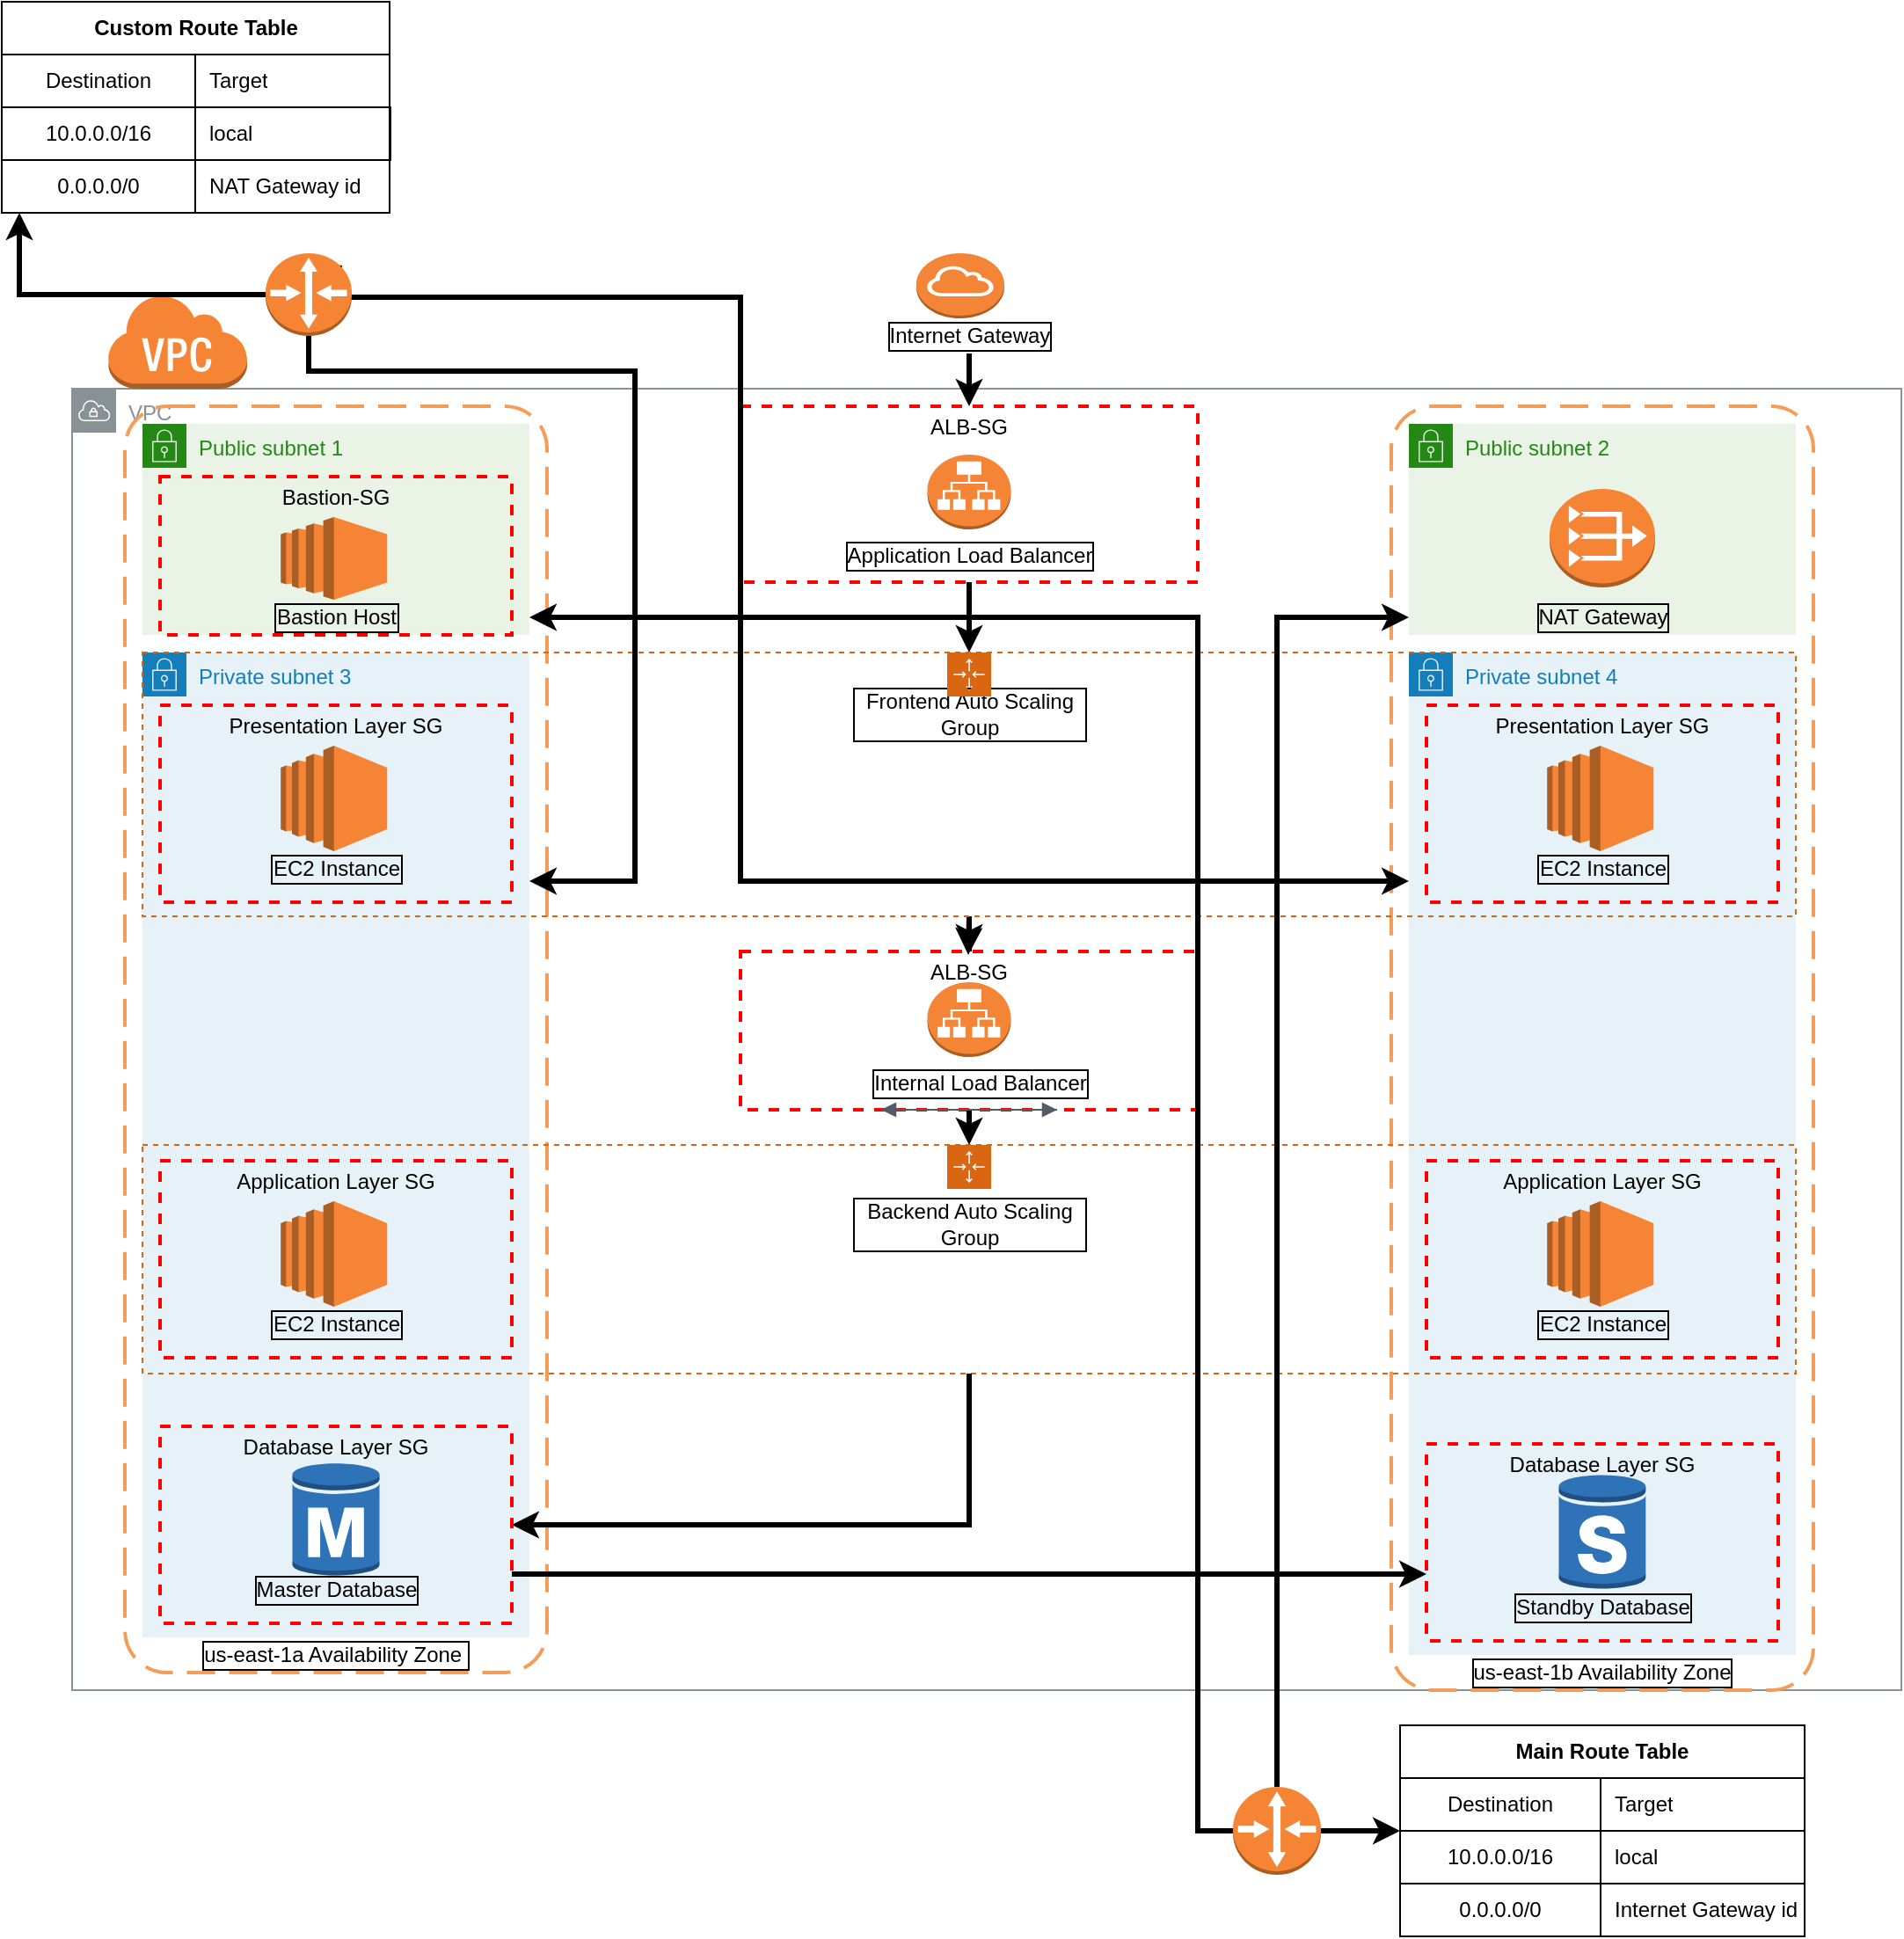 <mxfile version="14.6.13" type="github">
  <diagram id="Ht1M8jgEwFfnCIfOTk4-" name="Page-1">
    <mxGraphModel dx="1253" dy="2341" grid="1" gridSize="10" guides="1" tooltips="1" connect="1" arrows="1" fold="1" page="1" pageScale="1" pageWidth="1169" pageHeight="827" math="0" shadow="0">
      <root>
        <mxCell id="0" />
        <mxCell id="1" parent="0" />
        <mxCell id="LaItV2IOD6dqQ0uIoYsW-2" value="VPC" style="outlineConnect=0;gradientColor=none;html=1;whiteSpace=wrap;fontSize=12;fontStyle=0;shape=mxgraph.aws4.group;grIcon=mxgraph.aws4.group_vpc;strokeColor=#879196;fillColor=none;verticalAlign=top;align=left;spacingLeft=30;fontColor=#879196;dashed=0;" parent="1" vertex="1">
          <mxGeometry x="50" y="-750" width="1040" height="740" as="geometry" />
        </mxCell>
        <mxCell id="LaItV2IOD6dqQ0uIoYsW-1" value="" style="outlineConnect=0;dashed=0;verticalLabelPosition=bottom;verticalAlign=top;align=center;html=1;shape=mxgraph.aws3.virtual_private_cloud;fillColor=#F58534;gradientColor=none;" parent="1" vertex="1">
          <mxGeometry x="70" y="-804" width="79.5" height="54" as="geometry" />
        </mxCell>
        <mxCell id="LaItV2IOD6dqQ0uIoYsW-3" value="" style="outlineConnect=0;dashed=0;verticalLabelPosition=bottom;verticalAlign=top;align=center;html=1;shape=mxgraph.aws3.internet_gateway;fillColor=#F58536;gradientColor=none;" parent="1" vertex="1">
          <mxGeometry x="530" y="-827" width="50" height="37" as="geometry" />
        </mxCell>
        <mxCell id="LaItV2IOD6dqQ0uIoYsW-43" value="" style="edgeStyle=orthogonalEdgeStyle;rounded=0;orthogonalLoop=1;jettySize=auto;html=1;strokeWidth=3;entryX=0.5;entryY=0;entryDx=0;entryDy=0;" parent="1" source="LaItV2IOD6dqQ0uIoYsW-5" target="LaItV2IOD6dqQ0uIoYsW-22" edge="1">
          <mxGeometry relative="1" as="geometry">
            <mxPoint x="560" y="-750" as="targetPoint" />
          </mxGeometry>
        </mxCell>
        <mxCell id="LaItV2IOD6dqQ0uIoYsW-5" value="Internet Gateway&lt;br&gt;" style="text;html=1;align=center;verticalAlign=middle;whiteSpace=wrap;rounded=0;labelBorderColor=#000000;" parent="1" vertex="1">
          <mxGeometry x="492.5" y="-790" width="135" height="20" as="geometry" />
        </mxCell>
        <mxCell id="LaItV2IOD6dqQ0uIoYsW-6" value="" style="rounded=1;arcSize=10;dashed=1;strokeColor=#F59D56;fillColor=none;gradientColor=none;dashPattern=8 4;strokeWidth=2;" parent="1" vertex="1">
          <mxGeometry x="80" y="-740" width="240" height="720" as="geometry" />
        </mxCell>
        <mxCell id="LaItV2IOD6dqQ0uIoYsW-7" value="" style="rounded=1;arcSize=10;dashed=1;strokeColor=#F59D56;fillColor=none;gradientColor=none;dashPattern=8 4;strokeWidth=2;" parent="1" vertex="1">
          <mxGeometry x="800" y="-740" width="240" height="730" as="geometry" />
        </mxCell>
        <mxCell id="LaItV2IOD6dqQ0uIoYsW-8" value="us-east-1a Availability Zone&amp;nbsp;" style="text;html=1;align=center;verticalAlign=middle;whiteSpace=wrap;rounded=0;labelBorderColor=#000000;" parent="1" vertex="1">
          <mxGeometry x="121.25" y="-40" width="157.5" height="20" as="geometry" />
        </mxCell>
        <mxCell id="LaItV2IOD6dqQ0uIoYsW-9" value="us-east-1b Availability Zone" style="text;html=1;align=center;verticalAlign=middle;whiteSpace=wrap;rounded=0;labelBorderColor=#000000;" parent="1" vertex="1">
          <mxGeometry x="836.25" y="-30" width="167.5" height="20" as="geometry" />
        </mxCell>
        <mxCell id="LaItV2IOD6dqQ0uIoYsW-10" value="Public subnet 1" style="points=[[0,0],[0.25,0],[0.5,0],[0.75,0],[1,0],[1,0.25],[1,0.5],[1,0.75],[1,1],[0.75,1],[0.5,1],[0.25,1],[0,1],[0,0.75],[0,0.5],[0,0.25]];outlineConnect=0;gradientColor=none;html=1;whiteSpace=wrap;fontSize=12;fontStyle=0;shape=mxgraph.aws4.group;grIcon=mxgraph.aws4.group_security_group;grStroke=0;strokeColor=#248814;fillColor=#E9F3E6;verticalAlign=top;align=left;spacingLeft=30;fontColor=#248814;dashed=0;" parent="1" vertex="1">
          <mxGeometry x="90" y="-730" width="220" height="120" as="geometry" />
        </mxCell>
        <mxCell id="LaItV2IOD6dqQ0uIoYsW-11" value="Public subnet 2" style="points=[[0,0],[0.25,0],[0.5,0],[0.75,0],[1,0],[1,0.25],[1,0.5],[1,0.75],[1,1],[0.75,1],[0.5,1],[0.25,1],[0,1],[0,0.75],[0,0.5],[0,0.25]];outlineConnect=0;gradientColor=none;html=1;whiteSpace=wrap;fontSize=12;fontStyle=0;shape=mxgraph.aws4.group;grIcon=mxgraph.aws4.group_security_group;grStroke=0;strokeColor=#248814;fillColor=#E9F3E6;verticalAlign=top;align=left;spacingLeft=30;fontColor=#248814;dashed=0;" parent="1" vertex="1">
          <mxGeometry x="810" y="-730" width="220" height="120" as="geometry" />
        </mxCell>
        <mxCell id="LaItV2IOD6dqQ0uIoYsW-12" value="Private subnet 3" style="points=[[0,0],[0.25,0],[0.5,0],[0.75,0],[1,0],[1,0.25],[1,0.5],[1,0.75],[1,1],[0.75,1],[0.5,1],[0.25,1],[0,1],[0,0.75],[0,0.5],[0,0.25]];outlineConnect=0;gradientColor=none;html=1;whiteSpace=wrap;fontSize=12;fontStyle=0;shape=mxgraph.aws4.group;grIcon=mxgraph.aws4.group_security_group;grStroke=0;strokeColor=#147EBA;fillColor=#E6F2F8;verticalAlign=top;align=left;spacingLeft=30;fontColor=#147EBA;dashed=0;" parent="1" vertex="1">
          <mxGeometry x="90" y="-600" width="220" height="560" as="geometry" />
        </mxCell>
        <mxCell id="LaItV2IOD6dqQ0uIoYsW-13" value="Private subnet 4" style="points=[[0,0],[0.25,0],[0.5,0],[0.75,0],[1,0],[1,0.25],[1,0.5],[1,0.75],[1,1],[0.75,1],[0.5,1],[0.25,1],[0,1],[0,0.75],[0,0.5],[0,0.25]];outlineConnect=0;gradientColor=none;html=1;whiteSpace=wrap;fontSize=12;fontStyle=0;shape=mxgraph.aws4.group;grIcon=mxgraph.aws4.group_security_group;grStroke=0;strokeColor=#147EBA;fillColor=#E6F2F8;verticalAlign=top;align=left;spacingLeft=30;fontColor=#147EBA;dashed=0;" parent="1" vertex="1">
          <mxGeometry x="810" y="-600" width="220" height="570" as="geometry" />
        </mxCell>
        <mxCell id="LaItV2IOD6dqQ0uIoYsW-17" value="Bastion-SG" style="fontStyle=0;verticalAlign=top;align=center;spacingTop=-2;fillColor=none;rounded=0;whiteSpace=wrap;html=1;strokeColor=#FF0000;strokeWidth=2;dashed=1;container=1;collapsible=0;expand=0;recursiveResize=0;" parent="1" vertex="1">
          <mxGeometry x="100" y="-700" width="200" height="90" as="geometry" />
        </mxCell>
        <mxCell id="LaItV2IOD6dqQ0uIoYsW-14" value="" style="outlineConnect=0;dashed=0;verticalLabelPosition=bottom;verticalAlign=top;align=center;html=1;shape=mxgraph.aws3.ec2;fillColor=#F58534;gradientColor=none;" parent="LaItV2IOD6dqQ0uIoYsW-17" vertex="1">
          <mxGeometry x="68.62" y="23" width="60.5" height="47" as="geometry" />
        </mxCell>
        <mxCell id="LaItV2IOD6dqQ0uIoYsW-15" value="Bastion Host" style="text;html=1;align=center;verticalAlign=middle;whiteSpace=wrap;rounded=0;labelBorderColor=#000000;" parent="LaItV2IOD6dqQ0uIoYsW-17" vertex="1">
          <mxGeometry x="32.5" y="70" width="135" height="20" as="geometry" />
        </mxCell>
        <mxCell id="LaItV2IOD6dqQ0uIoYsW-20" value="" style="outlineConnect=0;dashed=0;verticalLabelPosition=bottom;verticalAlign=top;align=center;html=1;shape=mxgraph.aws3.vpc_nat_gateway;fillColor=#F58534;gradientColor=none;" parent="1" vertex="1">
          <mxGeometry x="890" y="-693" width="60" height="56" as="geometry" />
        </mxCell>
        <mxCell id="LaItV2IOD6dqQ0uIoYsW-21" value="NAT Gateway" style="text;html=1;align=center;verticalAlign=middle;whiteSpace=wrap;rounded=0;labelBorderColor=#000000;" parent="1" vertex="1">
          <mxGeometry x="852.5" y="-630" width="135" height="20" as="geometry" />
        </mxCell>
        <mxCell id="LaItV2IOD6dqQ0uIoYsW-22" value="ALB-SG" style="fontStyle=0;verticalAlign=top;align=center;spacingTop=-2;fillColor=none;rounded=0;whiteSpace=wrap;html=1;strokeColor=#FF0000;strokeWidth=2;dashed=1;container=1;collapsible=0;expand=0;recursiveResize=0;" parent="1" vertex="1">
          <mxGeometry x="430" y="-740" width="260" height="100" as="geometry" />
        </mxCell>
        <mxCell id="LaItV2IOD6dqQ0uIoYsW-24" value="" style="outlineConnect=0;dashed=0;verticalLabelPosition=bottom;verticalAlign=top;align=center;html=1;shape=mxgraph.aws3.application_load_balancer;fillColor=#F58536;gradientColor=none;" parent="LaItV2IOD6dqQ0uIoYsW-22" vertex="1">
          <mxGeometry x="106.25" y="27.5" width="47.5" height="42.5" as="geometry" />
        </mxCell>
        <mxCell id="LaItV2IOD6dqQ0uIoYsW-25" value="Application Load Balancer" style="text;html=1;align=center;verticalAlign=middle;whiteSpace=wrap;rounded=0;labelBorderColor=#000000;" parent="LaItV2IOD6dqQ0uIoYsW-22" vertex="1">
          <mxGeometry x="18.75" y="70" width="222.5" height="30" as="geometry" />
        </mxCell>
        <mxCell id="LaItV2IOD6dqQ0uIoYsW-28" value="Presentation Layer SG" style="fontStyle=0;verticalAlign=top;align=center;spacingTop=-2;fillColor=none;rounded=0;whiteSpace=wrap;html=1;strokeColor=#FF0000;strokeWidth=2;dashed=1;container=1;collapsible=0;expand=0;recursiveResize=0;" parent="1" vertex="1">
          <mxGeometry x="100" y="-570" width="200" height="112" as="geometry" />
        </mxCell>
        <mxCell id="LaItV2IOD6dqQ0uIoYsW-29" value="" style="outlineConnect=0;dashed=0;verticalLabelPosition=bottom;verticalAlign=top;align=center;html=1;shape=mxgraph.aws3.ec2;fillColor=#F58534;gradientColor=none;" parent="LaItV2IOD6dqQ0uIoYsW-28" vertex="1">
          <mxGeometry x="68.62" y="23" width="60.5" height="60" as="geometry" />
        </mxCell>
        <mxCell id="LaItV2IOD6dqQ0uIoYsW-30" value="EC2 Instance" style="text;html=1;align=center;verticalAlign=middle;whiteSpace=wrap;rounded=0;labelBorderColor=#000000;" parent="LaItV2IOD6dqQ0uIoYsW-28" vertex="1">
          <mxGeometry x="32.5" y="83" width="135" height="20" as="geometry" />
        </mxCell>
        <mxCell id="LaItV2IOD6dqQ0uIoYsW-32" value="Presentation Layer SG" style="fontStyle=0;verticalAlign=top;align=center;spacingTop=-2;fillColor=none;rounded=0;whiteSpace=wrap;html=1;strokeColor=#FF0000;strokeWidth=2;dashed=1;container=1;collapsible=0;expand=0;recursiveResize=0;" parent="1" vertex="1">
          <mxGeometry x="820" y="-570" width="200" height="112" as="geometry" />
        </mxCell>
        <mxCell id="LaItV2IOD6dqQ0uIoYsW-33" value="" style="outlineConnect=0;dashed=0;verticalLabelPosition=bottom;verticalAlign=top;align=center;html=1;shape=mxgraph.aws3.ec2;fillColor=#F58534;gradientColor=none;" parent="LaItV2IOD6dqQ0uIoYsW-32" vertex="1">
          <mxGeometry x="68.62" y="23" width="60.5" height="60" as="geometry" />
        </mxCell>
        <mxCell id="LaItV2IOD6dqQ0uIoYsW-34" value="EC2 Instance" style="text;html=1;align=center;verticalAlign=middle;whiteSpace=wrap;rounded=0;labelBorderColor=#000000;" parent="LaItV2IOD6dqQ0uIoYsW-32" vertex="1">
          <mxGeometry x="32.5" y="83" width="135" height="20" as="geometry" />
        </mxCell>
        <mxCell id="LaItV2IOD6dqQ0uIoYsW-40" value="Frontend Auto Scaling Group" style="text;html=1;align=center;verticalAlign=middle;whiteSpace=wrap;rounded=0;labelBorderColor=#000000;" parent="1" vertex="1">
          <mxGeometry x="492.5" y="-580" width="135" height="30" as="geometry" />
        </mxCell>
        <mxCell id="LaItV2IOD6dqQ0uIoYsW-45" value="" style="edgeStyle=orthogonalEdgeStyle;rounded=0;orthogonalLoop=1;jettySize=auto;html=1;strokeWidth=3;entryX=0.5;entryY=0;entryDx=0;entryDy=0;exitX=0.5;exitY=1;exitDx=0;exitDy=0;" parent="1" source="LaItV2IOD6dqQ0uIoYsW-25" target="LaItV2IOD6dqQ0uIoYsW-39" edge="1">
          <mxGeometry relative="1" as="geometry">
            <mxPoint x="559.5" y="-630" as="sourcePoint" />
            <mxPoint x="559.5" y="-590" as="targetPoint" />
          </mxGeometry>
        </mxCell>
        <mxCell id="LaItV2IOD6dqQ0uIoYsW-46" value="ALB-SG" style="fontStyle=0;verticalAlign=top;align=center;spacingTop=-2;fillColor=none;rounded=0;whiteSpace=wrap;html=1;strokeColor=#FF0000;strokeWidth=2;dashed=1;container=1;collapsible=0;expand=0;recursiveResize=0;" parent="1" vertex="1">
          <mxGeometry x="430" y="-430" width="260" height="90" as="geometry" />
        </mxCell>
        <mxCell id="LaItV2IOD6dqQ0uIoYsW-47" value="" style="outlineConnect=0;dashed=0;verticalLabelPosition=bottom;verticalAlign=top;align=center;html=1;shape=mxgraph.aws3.application_load_balancer;fillColor=#F58536;gradientColor=none;" parent="LaItV2IOD6dqQ0uIoYsW-46" vertex="1">
          <mxGeometry x="106.25" y="17.5" width="47.5" height="42.5" as="geometry" />
        </mxCell>
        <mxCell id="LaItV2IOD6dqQ0uIoYsW-48" value="Internal Load Balancer" style="text;html=1;align=center;verticalAlign=middle;whiteSpace=wrap;rounded=0;labelBorderColor=#000000;" parent="LaItV2IOD6dqQ0uIoYsW-46" vertex="1">
          <mxGeometry x="40" y="60" width="192.5" height="30" as="geometry" />
        </mxCell>
        <mxCell id="LaItV2IOD6dqQ0uIoYsW-53" value="" style="edgeStyle=orthogonalEdgeStyle;rounded=0;orthogonalLoop=1;jettySize=auto;html=1;strokeWidth=3;entryX=0.5;entryY=0;entryDx=0;entryDy=0;exitX=0.5;exitY=1;exitDx=0;exitDy=0;" parent="1" source="LaItV2IOD6dqQ0uIoYsW-39" edge="1">
          <mxGeometry relative="1" as="geometry">
            <mxPoint x="559.5" y="-458" as="sourcePoint" />
            <mxPoint x="559.5" y="-428" as="targetPoint" />
          </mxGeometry>
        </mxCell>
        <mxCell id="LaItV2IOD6dqQ0uIoYsW-54" value="" style="points=[[0,0],[0.25,0],[0.5,0],[0.75,0],[1,0],[1,0.25],[1,0.5],[1,0.75],[1,1],[0.75,1],[0.5,1],[0.25,1],[0,1],[0,0.75],[0,0.5],[0,0.25]];outlineConnect=0;gradientColor=none;html=1;whiteSpace=wrap;fontSize=12;fontStyle=0;shape=mxgraph.aws4.groupCenter;grIcon=mxgraph.aws4.group_auto_scaling_group;grStroke=1;strokeColor=#D86613;fillColor=none;verticalAlign=top;align=center;fontColor=#D86613;dashed=1;spacingTop=25;" parent="1" vertex="1">
          <mxGeometry x="90" y="-320" width="940" height="130" as="geometry" />
        </mxCell>
        <mxCell id="LaItV2IOD6dqQ0uIoYsW-55" value="Backend Auto Scaling Group" style="text;html=1;align=center;verticalAlign=middle;whiteSpace=wrap;rounded=0;labelBorderColor=#000000;" parent="1" vertex="1">
          <mxGeometry x="492.5" y="-290" width="135" height="30" as="geometry" />
        </mxCell>
        <mxCell id="LaItV2IOD6dqQ0uIoYsW-56" value="Application Layer SG" style="fontStyle=0;verticalAlign=top;align=center;spacingTop=-2;fillColor=none;rounded=0;whiteSpace=wrap;html=1;strokeColor=#FF0000;strokeWidth=2;dashed=1;container=1;collapsible=0;expand=0;recursiveResize=0;" parent="1" vertex="1">
          <mxGeometry x="100" y="-311" width="200" height="112" as="geometry" />
        </mxCell>
        <mxCell id="LaItV2IOD6dqQ0uIoYsW-57" value="" style="outlineConnect=0;dashed=0;verticalLabelPosition=bottom;verticalAlign=top;align=center;html=1;shape=mxgraph.aws3.ec2;fillColor=#F58534;gradientColor=none;" parent="LaItV2IOD6dqQ0uIoYsW-56" vertex="1">
          <mxGeometry x="68.62" y="23" width="60.5" height="60" as="geometry" />
        </mxCell>
        <mxCell id="LaItV2IOD6dqQ0uIoYsW-58" value="EC2 Instance" style="text;html=1;align=center;verticalAlign=middle;whiteSpace=wrap;rounded=0;labelBorderColor=#000000;" parent="LaItV2IOD6dqQ0uIoYsW-56" vertex="1">
          <mxGeometry x="32.5" y="83" width="135" height="20" as="geometry" />
        </mxCell>
        <mxCell id="LaItV2IOD6dqQ0uIoYsW-59" value="Application Layer SG" style="fontStyle=0;verticalAlign=top;align=center;spacingTop=-2;fillColor=none;rounded=0;whiteSpace=wrap;html=1;strokeColor=#FF0000;strokeWidth=2;dashed=1;container=1;collapsible=0;expand=0;recursiveResize=0;" parent="1" vertex="1">
          <mxGeometry x="820" y="-311" width="200" height="112" as="geometry" />
        </mxCell>
        <mxCell id="LaItV2IOD6dqQ0uIoYsW-60" value="" style="outlineConnect=0;dashed=0;verticalLabelPosition=bottom;verticalAlign=top;align=center;html=1;shape=mxgraph.aws3.ec2;fillColor=#F58534;gradientColor=none;" parent="LaItV2IOD6dqQ0uIoYsW-59" vertex="1">
          <mxGeometry x="68.62" y="23" width="60.5" height="60" as="geometry" />
        </mxCell>
        <mxCell id="LaItV2IOD6dqQ0uIoYsW-61" value="EC2 Instance" style="text;html=1;align=center;verticalAlign=middle;whiteSpace=wrap;rounded=0;labelBorderColor=#000000;" parent="LaItV2IOD6dqQ0uIoYsW-59" vertex="1">
          <mxGeometry x="32.5" y="83" width="135" height="20" as="geometry" />
        </mxCell>
        <mxCell id="LaItV2IOD6dqQ0uIoYsW-83" style="edgeStyle=orthogonalEdgeStyle;rounded=0;orthogonalLoop=1;jettySize=auto;html=1;strokeWidth=3;entryX=1;entryY=0.5;entryDx=0;entryDy=0;" parent="1" source="LaItV2IOD6dqQ0uIoYsW-54" target="LaItV2IOD6dqQ0uIoYsW-62" edge="1">
          <mxGeometry relative="1" as="geometry" />
        </mxCell>
        <mxCell id="LaItV2IOD6dqQ0uIoYsW-85" style="edgeStyle=orthogonalEdgeStyle;rounded=0;orthogonalLoop=1;jettySize=auto;html=1;exitX=1;exitY=0.75;exitDx=0;exitDy=0;entryX=0;entryY=0.661;entryDx=0;entryDy=0;entryPerimeter=0;strokeWidth=3;" parent="1" source="LaItV2IOD6dqQ0uIoYsW-62" target="LaItV2IOD6dqQ0uIoYsW-65" edge="1">
          <mxGeometry relative="1" as="geometry" />
        </mxCell>
        <mxCell id="LaItV2IOD6dqQ0uIoYsW-62" value="Database Layer SG" style="fontStyle=0;verticalAlign=top;align=center;spacingTop=-2;fillColor=none;rounded=0;whiteSpace=wrap;html=1;strokeColor=#FF0000;strokeWidth=2;dashed=1;container=1;collapsible=0;expand=0;recursiveResize=0;" parent="1" vertex="1">
          <mxGeometry x="100" y="-160" width="200" height="112" as="geometry" />
        </mxCell>
        <mxCell id="LaItV2IOD6dqQ0uIoYsW-64" value="Master Database" style="text;html=1;align=center;verticalAlign=middle;whiteSpace=wrap;rounded=0;labelBorderColor=#000000;" parent="LaItV2IOD6dqQ0uIoYsW-62" vertex="1">
          <mxGeometry x="32.5" y="83" width="135" height="20" as="geometry" />
        </mxCell>
        <mxCell id="LaItV2IOD6dqQ0uIoYsW-65" value="Database Layer SG" style="fontStyle=0;verticalAlign=top;align=center;spacingTop=-2;fillColor=none;rounded=0;whiteSpace=wrap;html=1;strokeColor=#FF0000;strokeWidth=2;dashed=1;container=1;collapsible=0;expand=0;recursiveResize=0;" parent="1" vertex="1">
          <mxGeometry x="820" y="-150" width="200" height="112" as="geometry" />
        </mxCell>
        <mxCell id="LaItV2IOD6dqQ0uIoYsW-67" value="Standby Database" style="text;html=1;align=center;verticalAlign=middle;whiteSpace=wrap;rounded=0;labelBorderColor=#000000;" parent="LaItV2IOD6dqQ0uIoYsW-65" vertex="1">
          <mxGeometry x="32.5" y="83" width="135" height="20" as="geometry" />
        </mxCell>
        <mxCell id="LaItV2IOD6dqQ0uIoYsW-92" value="" style="outlineConnect=0;dashed=0;verticalLabelPosition=bottom;verticalAlign=top;align=center;html=1;shape=mxgraph.aws3.rds_db_instance_standby_multi_az;fillColor=#2E73B8;gradientColor=none;" parent="LaItV2IOD6dqQ0uIoYsW-65" vertex="1">
          <mxGeometry x="75.25" y="17" width="49.5" height="66" as="geometry" />
        </mxCell>
        <mxCell id="LaItV2IOD6dqQ0uIoYsW-69" style="edgeStyle=orthogonalEdgeStyle;rounded=0;orthogonalLoop=1;jettySize=auto;html=1;strokeWidth=3;" parent="1" source="LaItV2IOD6dqQ0uIoYsW-39" target="LaItV2IOD6dqQ0uIoYsW-46" edge="1">
          <mxGeometry relative="1" as="geometry" />
        </mxCell>
        <mxCell id="LaItV2IOD6dqQ0uIoYsW-39" value="" style="points=[[0,0],[0.25,0],[0.5,0],[0.75,0],[1,0],[1,0.25],[1,0.5],[1,0.75],[1,1],[0.75,1],[0.5,1],[0.25,1],[0,1],[0,0.75],[0,0.5],[0,0.25]];outlineConnect=0;gradientColor=none;html=1;whiteSpace=wrap;fontSize=12;fontStyle=0;shape=mxgraph.aws4.groupCenter;grIcon=mxgraph.aws4.group_auto_scaling_group;grStroke=1;strokeColor=#D86613;fillColor=none;verticalAlign=top;align=center;fontColor=#D86613;dashed=1;spacingTop=25;" parent="1" vertex="1">
          <mxGeometry x="90" y="-600" width="940" height="150" as="geometry" />
        </mxCell>
        <mxCell id="LaItV2IOD6dqQ0uIoYsW-68" value="" style="edgeStyle=orthogonalEdgeStyle;rounded=0;orthogonalLoop=1;jettySize=auto;html=1;strokeWidth=3;exitX=0.5;exitY=1;exitDx=0;exitDy=0;" parent="1" edge="1">
          <mxGeometry relative="1" as="geometry">
            <mxPoint x="560" y="-333" as="sourcePoint" />
            <mxPoint x="560" y="-320" as="targetPoint" />
            <Array as="points">
              <mxPoint x="560" y="-340" />
              <mxPoint x="560" y="-340" />
            </Array>
          </mxGeometry>
        </mxCell>
        <mxCell id="LaItV2IOD6dqQ0uIoYsW-80" value="" style="edgeStyle=orthogonalEdgeStyle;html=1;endArrow=none;elbow=vertical;startArrow=block;startFill=1;strokeColor=#545B64;rounded=0;" parent="1" edge="1">
          <mxGeometry width="100" relative="1" as="geometry">
            <mxPoint x="510" y="-340" as="sourcePoint" />
            <mxPoint x="610" y="-340" as="targetPoint" />
          </mxGeometry>
        </mxCell>
        <mxCell id="LaItV2IOD6dqQ0uIoYsW-82" value="" style="edgeStyle=orthogonalEdgeStyle;html=1;endArrow=block;elbow=vertical;startArrow=none;endFill=1;strokeColor=#545B64;rounded=0;" parent="1" edge="1">
          <mxGeometry width="100" relative="1" as="geometry">
            <mxPoint x="510" y="-340" as="sourcePoint" />
            <mxPoint x="610" y="-340" as="targetPoint" />
          </mxGeometry>
        </mxCell>
        <mxCell id="LaItV2IOD6dqQ0uIoYsW-91" value="" style="outlineConnect=0;dashed=0;verticalLabelPosition=bottom;verticalAlign=top;align=center;html=1;shape=mxgraph.aws3.rds_db_instance;fillColor=#2E73B8;gradientColor=none;" parent="1" vertex="1">
          <mxGeometry x="175.25" y="-140" width="49.5" height="66" as="geometry" />
        </mxCell>
        <mxCell id="LaItV2IOD6dqQ0uIoYsW-95" value="Custom&amp;nbsp;Route Table" style="shape=table;html=1;whiteSpace=wrap;startSize=30;container=1;collapsible=0;childLayout=tableLayout;fixedRows=1;rowLines=0;fontStyle=1;align=center;" parent="1" vertex="1">
          <mxGeometry x="10" y="-970" width="220.5" height="120" as="geometry" />
        </mxCell>
        <mxCell id="LaItV2IOD6dqQ0uIoYsW-96" value="" style="shape=partialRectangle;html=1;whiteSpace=wrap;collapsible=0;dropTarget=0;pointerEvents=0;fillColor=none;top=0;left=0;bottom=1;right=0;points=[[0,0.5],[1,0.5]];portConstraint=eastwest;" parent="LaItV2IOD6dqQ0uIoYsW-95" vertex="1">
          <mxGeometry y="30" width="220.5" height="30" as="geometry" />
        </mxCell>
        <mxCell id="LaItV2IOD6dqQ0uIoYsW-97" value="Destination" style="shape=partialRectangle;html=1;whiteSpace=wrap;connectable=0;fillColor=none;top=0;left=0;bottom=0;right=0;overflow=hidden;" parent="LaItV2IOD6dqQ0uIoYsW-96" vertex="1">
          <mxGeometry width="110" height="30" as="geometry" />
        </mxCell>
        <mxCell id="LaItV2IOD6dqQ0uIoYsW-98" value="Target" style="shape=partialRectangle;html=1;whiteSpace=wrap;connectable=0;fillColor=none;top=0;left=0;bottom=0;right=0;align=left;spacingLeft=6;overflow=hidden;" parent="LaItV2IOD6dqQ0uIoYsW-96" vertex="1">
          <mxGeometry x="110" width="111" height="30" as="geometry" />
        </mxCell>
        <mxCell id="LaItV2IOD6dqQ0uIoYsW-99" value="" style="shape=partialRectangle;html=1;whiteSpace=wrap;collapsible=0;dropTarget=0;pointerEvents=0;fillColor=none;top=0;left=0;bottom=0;right=0;points=[[0,0.5],[1,0.5]];portConstraint=eastwest;" parent="LaItV2IOD6dqQ0uIoYsW-95" vertex="1">
          <mxGeometry y="60" width="220.5" height="30" as="geometry" />
        </mxCell>
        <mxCell id="LaItV2IOD6dqQ0uIoYsW-100" value="10.0.0.0/16" style="shape=partialRectangle;html=1;whiteSpace=wrap;connectable=0;fillColor=none;top=1;left=1;bottom=1;right=1;overflow=hidden;" parent="LaItV2IOD6dqQ0uIoYsW-99" vertex="1">
          <mxGeometry width="110" height="30" as="geometry" />
        </mxCell>
        <mxCell id="LaItV2IOD6dqQ0uIoYsW-101" value="local" style="shape=partialRectangle;html=1;whiteSpace=wrap;connectable=0;fillColor=none;top=1;left=1;bottom=1;right=1;align=left;spacingLeft=6;overflow=hidden;" parent="LaItV2IOD6dqQ0uIoYsW-99" vertex="1">
          <mxGeometry x="110" width="111" height="30" as="geometry" />
        </mxCell>
        <mxCell id="LaItV2IOD6dqQ0uIoYsW-102" value="" style="shape=partialRectangle;html=1;whiteSpace=wrap;collapsible=0;dropTarget=0;pointerEvents=0;fillColor=none;top=0;left=0;bottom=0;right=0;points=[[0,0.5],[1,0.5]];portConstraint=eastwest;" parent="LaItV2IOD6dqQ0uIoYsW-95" vertex="1">
          <mxGeometry y="90" width="220.5" height="30" as="geometry" />
        </mxCell>
        <mxCell id="LaItV2IOD6dqQ0uIoYsW-103" value="0.0.0.0/0" style="shape=partialRectangle;html=1;whiteSpace=wrap;connectable=0;fillColor=none;top=0;left=0;bottom=0;right=0;overflow=hidden;" parent="LaItV2IOD6dqQ0uIoYsW-102" vertex="1">
          <mxGeometry width="110" height="30" as="geometry" />
        </mxCell>
        <mxCell id="LaItV2IOD6dqQ0uIoYsW-104" value="NAT Gateway id" style="shape=partialRectangle;html=1;whiteSpace=wrap;connectable=0;fillColor=none;top=0;left=0;bottom=0;right=0;align=left;spacingLeft=6;overflow=hidden;" parent="LaItV2IOD6dqQ0uIoYsW-102" vertex="1">
          <mxGeometry x="110" width="111" height="30" as="geometry" />
        </mxCell>
        <mxCell id="LaItV2IOD6dqQ0uIoYsW-105" value="Main Route Table" style="shape=table;html=1;whiteSpace=wrap;startSize=30;container=1;collapsible=0;childLayout=tableLayout;fixedRows=1;rowLines=0;fontStyle=1;align=center;" parent="1" vertex="1">
          <mxGeometry x="805" y="10" width="230" height="120" as="geometry" />
        </mxCell>
        <mxCell id="LaItV2IOD6dqQ0uIoYsW-106" value="" style="shape=partialRectangle;html=1;whiteSpace=wrap;collapsible=0;dropTarget=0;pointerEvents=0;fillColor=none;top=0;left=0;bottom=1;right=0;points=[[0,0.5],[1,0.5]];portConstraint=eastwest;" parent="LaItV2IOD6dqQ0uIoYsW-105" vertex="1">
          <mxGeometry y="30" width="230" height="30" as="geometry" />
        </mxCell>
        <mxCell id="LaItV2IOD6dqQ0uIoYsW-107" value="Destination" style="shape=partialRectangle;html=1;whiteSpace=wrap;connectable=0;fillColor=none;top=0;left=0;bottom=0;right=0;overflow=hidden;" parent="LaItV2IOD6dqQ0uIoYsW-106" vertex="1">
          <mxGeometry width="114" height="30" as="geometry" />
        </mxCell>
        <mxCell id="LaItV2IOD6dqQ0uIoYsW-108" value="Target" style="shape=partialRectangle;html=1;whiteSpace=wrap;connectable=0;fillColor=none;top=0;left=0;bottom=0;right=0;align=left;spacingLeft=6;overflow=hidden;" parent="LaItV2IOD6dqQ0uIoYsW-106" vertex="1">
          <mxGeometry x="114" width="116" height="30" as="geometry" />
        </mxCell>
        <mxCell id="LaItV2IOD6dqQ0uIoYsW-109" value="" style="shape=partialRectangle;html=1;whiteSpace=wrap;collapsible=0;dropTarget=0;pointerEvents=0;fillColor=none;top=0;left=0;bottom=0;right=0;points=[[0,0.5],[1,0.5]];portConstraint=eastwest;" parent="LaItV2IOD6dqQ0uIoYsW-105" vertex="1">
          <mxGeometry y="60" width="230" height="30" as="geometry" />
        </mxCell>
        <mxCell id="LaItV2IOD6dqQ0uIoYsW-110" value="10.0.0.0/16" style="shape=partialRectangle;html=1;whiteSpace=wrap;connectable=0;fillColor=none;top=1;left=1;bottom=1;right=1;overflow=hidden;" parent="LaItV2IOD6dqQ0uIoYsW-109" vertex="1">
          <mxGeometry width="114" height="30" as="geometry" />
        </mxCell>
        <mxCell id="LaItV2IOD6dqQ0uIoYsW-111" value="local" style="shape=partialRectangle;html=1;whiteSpace=wrap;connectable=0;fillColor=none;top=1;left=1;bottom=1;right=1;align=left;spacingLeft=6;overflow=hidden;" parent="LaItV2IOD6dqQ0uIoYsW-109" vertex="1">
          <mxGeometry x="114" width="116" height="30" as="geometry" />
        </mxCell>
        <mxCell id="LaItV2IOD6dqQ0uIoYsW-112" value="" style="shape=partialRectangle;html=1;whiteSpace=wrap;collapsible=0;dropTarget=0;pointerEvents=0;fillColor=none;top=0;left=0;bottom=0;right=0;points=[[0,0.5],[1,0.5]];portConstraint=eastwest;" parent="LaItV2IOD6dqQ0uIoYsW-105" vertex="1">
          <mxGeometry y="90" width="230" height="30" as="geometry" />
        </mxCell>
        <mxCell id="LaItV2IOD6dqQ0uIoYsW-113" value="0.0.0.0/0" style="shape=partialRectangle;html=1;whiteSpace=wrap;connectable=0;fillColor=none;top=0;left=0;bottom=0;right=0;overflow=hidden;" parent="LaItV2IOD6dqQ0uIoYsW-112" vertex="1">
          <mxGeometry width="114" height="30" as="geometry" />
        </mxCell>
        <mxCell id="LaItV2IOD6dqQ0uIoYsW-114" value="Internet Gateway id" style="shape=partialRectangle;html=1;whiteSpace=wrap;connectable=0;fillColor=none;top=0;left=0;bottom=0;right=0;align=left;spacingLeft=6;overflow=hidden;" parent="LaItV2IOD6dqQ0uIoYsW-112" vertex="1">
          <mxGeometry x="114" width="116" height="30" as="geometry" />
        </mxCell>
        <mxCell id="LaItV2IOD6dqQ0uIoYsW-154" style="edgeStyle=orthogonalEdgeStyle;rounded=0;orthogonalLoop=1;jettySize=auto;html=1;exitX=0;exitY=0.5;exitDx=0;exitDy=0;exitPerimeter=0;strokeWidth=3;" parent="1" source="LaItV2IOD6dqQ0uIoYsW-150" target="LaItV2IOD6dqQ0uIoYsW-95" edge="1">
          <mxGeometry relative="1" as="geometry">
            <Array as="points">
              <mxPoint x="20" y="-802" />
              <mxPoint x="20" y="70" />
            </Array>
          </mxGeometry>
        </mxCell>
        <mxCell id="LaItV2IOD6dqQ0uIoYsW-163" style="edgeStyle=orthogonalEdgeStyle;rounded=0;orthogonalLoop=1;jettySize=auto;html=1;exitX=0.855;exitY=0.145;exitDx=0;exitDy=0;exitPerimeter=0;strokeWidth=3;" parent="1" source="LaItV2IOD6dqQ0uIoYsW-150" target="LaItV2IOD6dqQ0uIoYsW-13" edge="1">
          <mxGeometry relative="1" as="geometry">
            <Array as="points">
              <mxPoint x="202" y="-802" />
              <mxPoint x="430" y="-802" />
              <mxPoint x="430" y="-470" />
            </Array>
          </mxGeometry>
        </mxCell>
        <mxCell id="LaItV2IOD6dqQ0uIoYsW-175" style="edgeStyle=orthogonalEdgeStyle;rounded=0;orthogonalLoop=1;jettySize=auto;html=1;strokeWidth=3;" parent="1" source="LaItV2IOD6dqQ0uIoYsW-150" target="LaItV2IOD6dqQ0uIoYsW-12" edge="1">
          <mxGeometry relative="1" as="geometry">
            <Array as="points">
              <mxPoint x="185" y="-760" />
              <mxPoint x="370" y="-760" />
              <mxPoint x="370" y="-470" />
            </Array>
          </mxGeometry>
        </mxCell>
        <mxCell id="LaItV2IOD6dqQ0uIoYsW-150" value="" style="outlineConnect=0;dashed=0;verticalLabelPosition=bottom;verticalAlign=top;align=center;html=1;shape=mxgraph.aws3.router;fillColor=#F58534;gradientColor=none;" parent="1" vertex="1">
          <mxGeometry x="160" y="-827" width="49" height="47" as="geometry" />
        </mxCell>
        <mxCell id="LaItV2IOD6dqQ0uIoYsW-167" style="edgeStyle=orthogonalEdgeStyle;rounded=0;orthogonalLoop=1;jettySize=auto;html=1;exitX=1;exitY=0.5;exitDx=0;exitDy=0;exitPerimeter=0;strokeWidth=3;" parent="1" source="LaItV2IOD6dqQ0uIoYsW-164" target="LaItV2IOD6dqQ0uIoYsW-105" edge="1">
          <mxGeometry relative="1" as="geometry" />
        </mxCell>
        <mxCell id="LaItV2IOD6dqQ0uIoYsW-168" style="edgeStyle=orthogonalEdgeStyle;rounded=0;orthogonalLoop=1;jettySize=auto;html=1;exitX=0.5;exitY=0;exitDx=0;exitDy=0;exitPerimeter=0;strokeWidth=3;" parent="1" source="LaItV2IOD6dqQ0uIoYsW-164" target="LaItV2IOD6dqQ0uIoYsW-11" edge="1">
          <mxGeometry relative="1" as="geometry">
            <Array as="points">
              <mxPoint x="735" y="-620" />
            </Array>
          </mxGeometry>
        </mxCell>
        <mxCell id="LaItV2IOD6dqQ0uIoYsW-174" style="edgeStyle=orthogonalEdgeStyle;rounded=0;orthogonalLoop=1;jettySize=auto;html=1;strokeWidth=3;" parent="1" source="LaItV2IOD6dqQ0uIoYsW-164" target="LaItV2IOD6dqQ0uIoYsW-10" edge="1">
          <mxGeometry relative="1" as="geometry">
            <Array as="points">
              <mxPoint x="690" y="70" />
              <mxPoint x="690" y="-620" />
            </Array>
          </mxGeometry>
        </mxCell>
        <mxCell id="LaItV2IOD6dqQ0uIoYsW-164" value="" style="outlineConnect=0;dashed=0;verticalLabelPosition=bottom;verticalAlign=top;align=center;html=1;shape=mxgraph.aws3.router;fillColor=#F58534;gradientColor=none;" parent="1" vertex="1">
          <mxGeometry x="710" y="45" width="50" height="50" as="geometry" />
        </mxCell>
      </root>
    </mxGraphModel>
  </diagram>
</mxfile>
